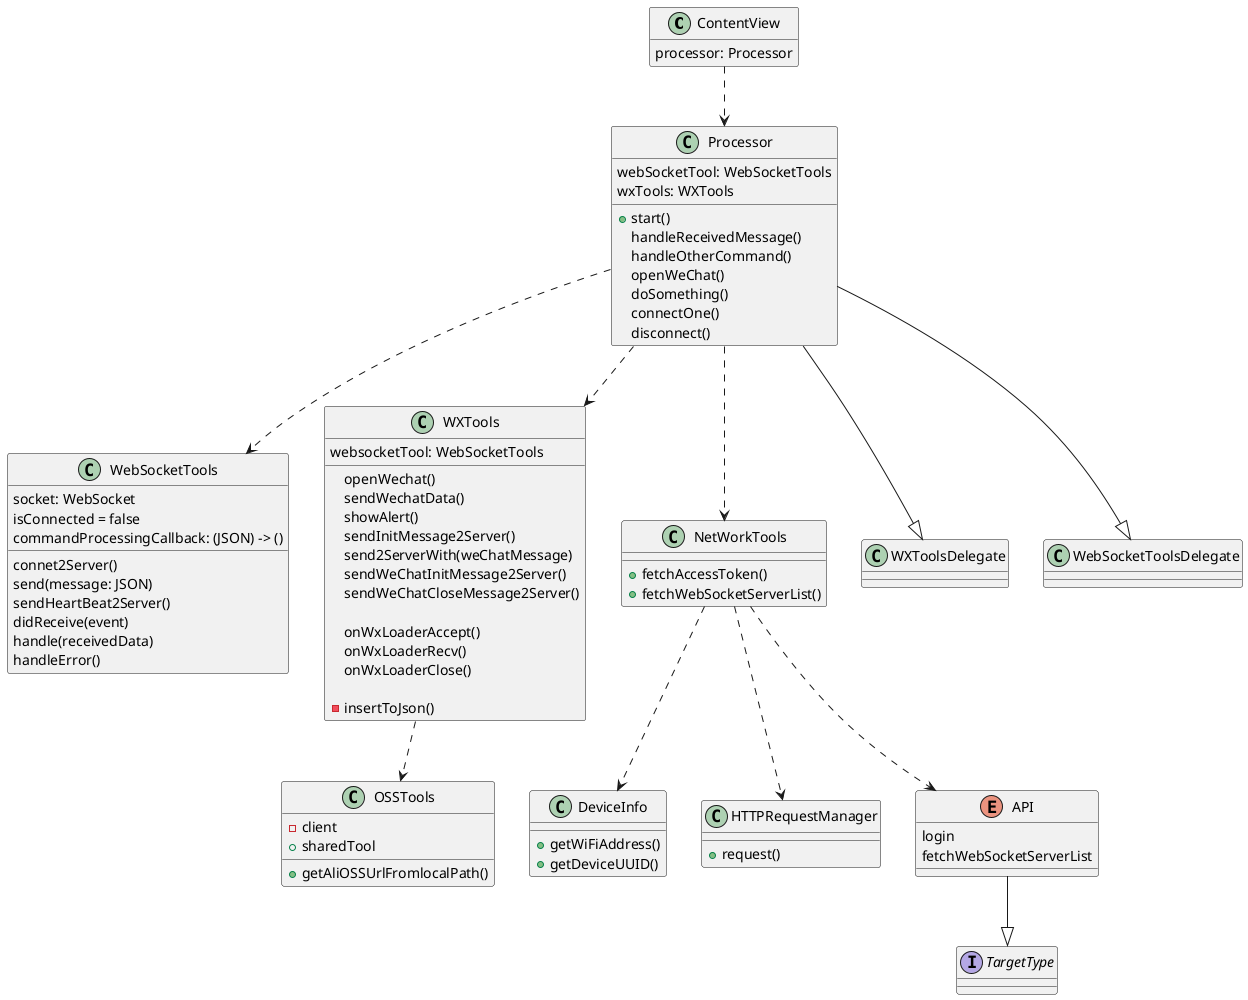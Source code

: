 @startuml
class ContentView {
  processor: Processor
}
hide ContentView methods

class Processor {
  webSocketTool: WebSocketTools
  wxTools: WXTools

  +start()
  handleReceivedMessage()
  handleOtherCommand()
  openWeChat()
  doSomething()
  connectOne()
  disconnect()
}

class WebSocketTools {
  socket: WebSocket
  isConnected = false
  {field} commandProcessingCallback: (JSON) -> ()

  connet2Server()
  send(message: JSON)
  sendHeartBeat2Server()
  didReceive(event)
  handle(receivedData)
  handleError()
}

class WXTools {
  websocketTool: WebSocketTools
  
  openWechat()
  sendWechatData()
  showAlert()
  sendInitMessage2Server()
  send2ServerWith(weChatMessage)
  sendWeChatInitMessage2Server()
  sendWeChatCloseMessage2Server()
  
  onWxLoaderAccept()
  onWxLoaderRecv()
  onWxLoaderClose()
  
  -insertToJson()
}

class OSSTools {
  -client
  +sharedTool
  
  +getAliOSSUrlFromlocalPath()
}

class NetWorkTools {
  +fetchAccessToken()
  +fetchWebSocketServerList()
}

class DeviceInfo {
  +getWiFiAddress()
  +getDeviceUUID()
}

class HTTPRequestManager {
  +request()
}

enum API {
  login
  fetchWebSocketServerList
}

Interface TargetType

ContentView ..> Processor
Processor ..> WebSocketTools
Processor ..> WXTools
Processor ..> NetWorkTools

Processor --|> WXToolsDelegate
Processor --|> WebSocketToolsDelegate
NetWorkTools ..> API
NetWorkTools ..> DeviceInfo
NetWorkTools ..> HTTPRequestManager
API --|> TargetType
WXTools ..> OSSTools
@enduml